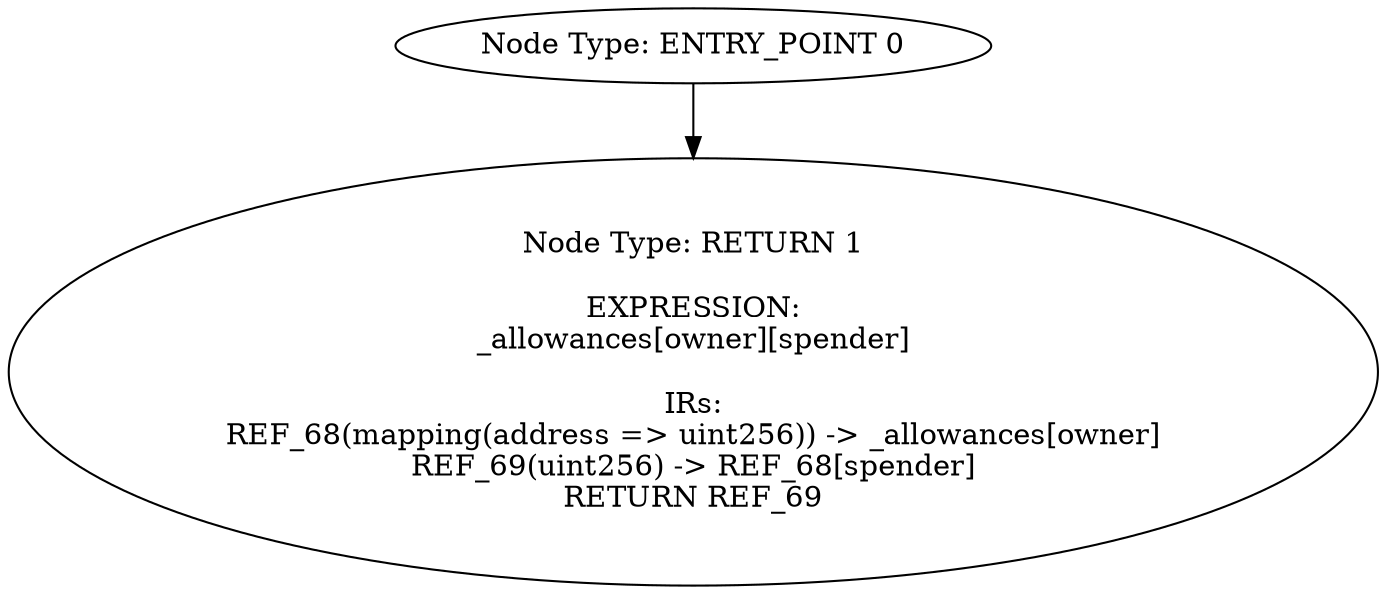 digraph{
0[label="Node Type: ENTRY_POINT 0
"];
0->1;
1[label="Node Type: RETURN 1

EXPRESSION:
_allowances[owner][spender]

IRs:
REF_68(mapping(address => uint256)) -> _allowances[owner]
REF_69(uint256) -> REF_68[spender]
RETURN REF_69"];
}
